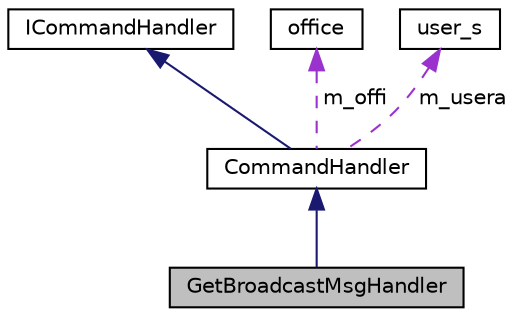 digraph "GetBroadcastMsgHandler"
{
  edge [fontname="Helvetica",fontsize="10",labelfontname="Helvetica",labelfontsize="10"];
  node [fontname="Helvetica",fontsize="10",shape=record];
  Node3 [label="GetBroadcastMsgHandler",height=0.2,width=0.4,color="black", fillcolor="grey75", style="filled", fontcolor="black"];
  Node4 -> Node3 [dir="back",color="midnightblue",fontsize="10",style="solid",fontname="Helvetica"];
  Node4 [label="CommandHandler",height=0.2,width=0.4,color="black", fillcolor="white", style="filled",URL="$class_command_handler.html",tooltip="Base class for all command handlers. "];
  Node5 -> Node4 [dir="back",color="midnightblue",fontsize="10",style="solid",fontname="Helvetica"];
  Node5 [label="ICommandHandler",height=0.2,width=0.4,color="black", fillcolor="white", style="filled",URL="$class_i_command_handler.html",tooltip="Command handler Interface. "];
  Node6 -> Node4 [dir="back",color="darkorchid3",fontsize="10",style="dashed",label=" m_offi" ,fontname="Helvetica"];
  Node6 [label="office",height=0.2,width=0.4,color="black", fillcolor="white", style="filled",URL="$classoffice.html"];
  Node7 -> Node4 [dir="back",color="darkorchid3",fontsize="10",style="dashed",label=" m_usera" ,fontname="Helvetica"];
  Node7 [label="user_s",height=0.2,width=0.4,color="black", fillcolor="white", style="filled",URL="$structuser__s.html"];
}
